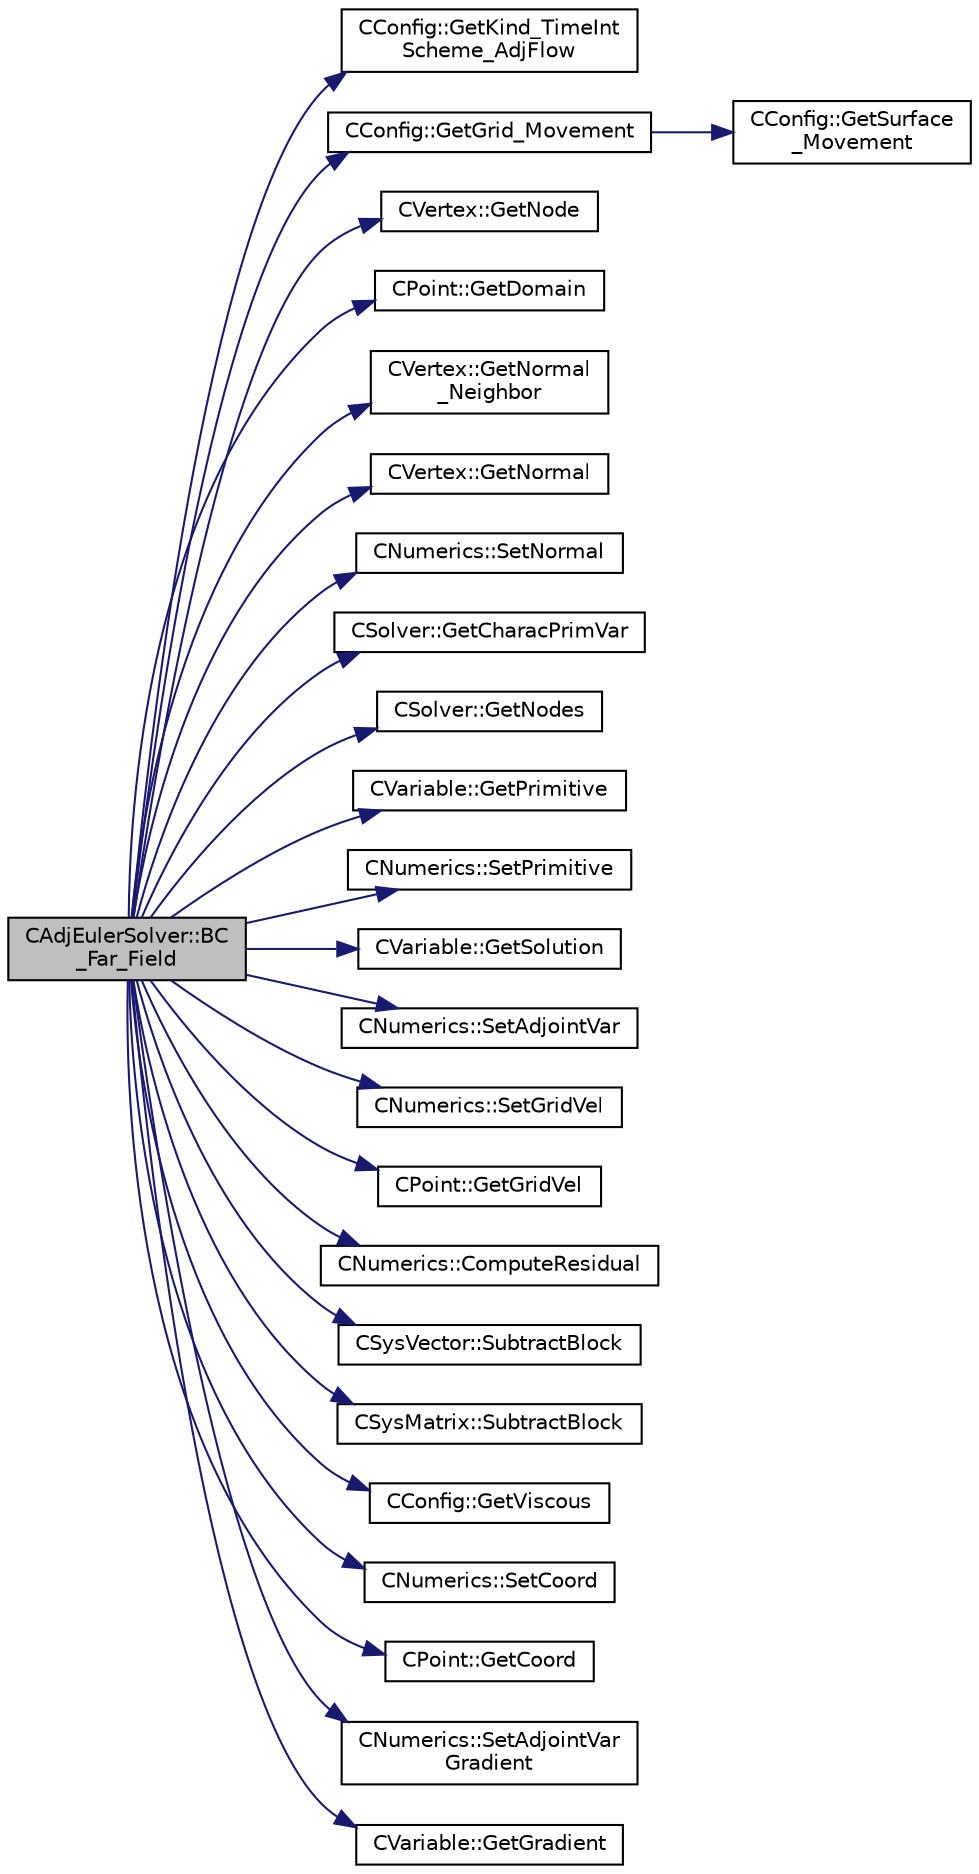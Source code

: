 digraph "CAdjEulerSolver::BC_Far_Field"
{
  edge [fontname="Helvetica",fontsize="10",labelfontname="Helvetica",labelfontsize="10"];
  node [fontname="Helvetica",fontsize="10",shape=record];
  rankdir="LR";
  Node188 [label="CAdjEulerSolver::BC\l_Far_Field",height=0.2,width=0.4,color="black", fillcolor="grey75", style="filled", fontcolor="black"];
  Node188 -> Node189 [color="midnightblue",fontsize="10",style="solid",fontname="Helvetica"];
  Node189 [label="CConfig::GetKind_TimeInt\lScheme_AdjFlow",height=0.2,width=0.4,color="black", fillcolor="white", style="filled",URL="$class_c_config.html#ab9d0e23db2d8f044b0b09915e92ef003",tooltip="Get the kind of integration scheme (explicit or implicit) for the adjoint flow equations. "];
  Node188 -> Node190 [color="midnightblue",fontsize="10",style="solid",fontname="Helvetica"];
  Node190 [label="CConfig::GetGrid_Movement",height=0.2,width=0.4,color="black", fillcolor="white", style="filled",URL="$class_c_config.html#a65f49bf3888539804cc0ceac28a32923",tooltip="Get information about the grid movement. "];
  Node190 -> Node191 [color="midnightblue",fontsize="10",style="solid",fontname="Helvetica"];
  Node191 [label="CConfig::GetSurface\l_Movement",height=0.2,width=0.4,color="black", fillcolor="white", style="filled",URL="$class_c_config.html#a67dbc09d0ad95072023d7f356333d6c8",tooltip="Get information about deforming markers. "];
  Node188 -> Node192 [color="midnightblue",fontsize="10",style="solid",fontname="Helvetica"];
  Node192 [label="CVertex::GetNode",height=0.2,width=0.4,color="black", fillcolor="white", style="filled",URL="$class_c_vertex.html#a95c513bf927464157ed96b6c79779a1f",tooltip="Get the node of the vertex. "];
  Node188 -> Node193 [color="midnightblue",fontsize="10",style="solid",fontname="Helvetica"];
  Node193 [label="CPoint::GetDomain",height=0.2,width=0.4,color="black", fillcolor="white", style="filled",URL="$class_c_point.html#a1d7e22a60d4cfef356af1cba2bab3e55",tooltip="For parallel computation, its indicates if a point must be computed or not. "];
  Node188 -> Node194 [color="midnightblue",fontsize="10",style="solid",fontname="Helvetica"];
  Node194 [label="CVertex::GetNormal\l_Neighbor",height=0.2,width=0.4,color="black", fillcolor="white", style="filled",URL="$class_c_vertex.html#a8d2bce3a6ee62007179e688dc2b9b182",tooltip="Get the value of the closest neighbor. "];
  Node188 -> Node195 [color="midnightblue",fontsize="10",style="solid",fontname="Helvetica"];
  Node195 [label="CVertex::GetNormal",height=0.2,width=0.4,color="black", fillcolor="white", style="filled",URL="$class_c_vertex.html#a0d289163c6f3384822fcb9ae86fc1c39",tooltip="Copy the the normal vector of a face. "];
  Node188 -> Node196 [color="midnightblue",fontsize="10",style="solid",fontname="Helvetica"];
  Node196 [label="CNumerics::SetNormal",height=0.2,width=0.4,color="black", fillcolor="white", style="filled",URL="$class_c_numerics.html#a41903d97957f351cd9ee63ca404985b1",tooltip="Set the value of the normal vector to the face between two points. "];
  Node188 -> Node197 [color="midnightblue",fontsize="10",style="solid",fontname="Helvetica"];
  Node197 [label="CSolver::GetCharacPrimVar",height=0.2,width=0.4,color="black", fillcolor="white", style="filled",URL="$class_c_solver.html#ad25c13b6587f8a1a71f84a37fdb5b213",tooltip="A virtual member. "];
  Node188 -> Node198 [color="midnightblue",fontsize="10",style="solid",fontname="Helvetica"];
  Node198 [label="CSolver::GetNodes",height=0.2,width=0.4,color="black", fillcolor="white", style="filled",URL="$class_c_solver.html#af3198e52a2ea377bb765647b5e697197",tooltip="Allow outside access to the nodes of the solver, containing conservatives, primitives, etc. "];
  Node188 -> Node199 [color="midnightblue",fontsize="10",style="solid",fontname="Helvetica"];
  Node199 [label="CVariable::GetPrimitive",height=0.2,width=0.4,color="black", fillcolor="white", style="filled",URL="$class_c_variable.html#abe38982ec51efc8391ef27fc434f37ad",tooltip="A virtual member. "];
  Node188 -> Node200 [color="midnightblue",fontsize="10",style="solid",fontname="Helvetica"];
  Node200 [label="CNumerics::SetPrimitive",height=0.2,width=0.4,color="black", fillcolor="white", style="filled",URL="$class_c_numerics.html#af72b17d397adf09beed2e99e2daf895c",tooltip="Set the value of the primitive variables. "];
  Node188 -> Node201 [color="midnightblue",fontsize="10",style="solid",fontname="Helvetica"];
  Node201 [label="CVariable::GetSolution",height=0.2,width=0.4,color="black", fillcolor="white", style="filled",URL="$class_c_variable.html#a261483e39c23c1de7cb9aea7e917c121",tooltip="Get the solution. "];
  Node188 -> Node202 [color="midnightblue",fontsize="10",style="solid",fontname="Helvetica"];
  Node202 [label="CNumerics::SetAdjointVar",height=0.2,width=0.4,color="black", fillcolor="white", style="filled",URL="$class_c_numerics.html#a4eb3867ed99a8fd200f96da877e64313",tooltip="Set the value of the adjoint variable. "];
  Node188 -> Node203 [color="midnightblue",fontsize="10",style="solid",fontname="Helvetica"];
  Node203 [label="CNumerics::SetGridVel",height=0.2,width=0.4,color="black", fillcolor="white", style="filled",URL="$class_c_numerics.html#ae15b9e4ad2008444365109c434e24207",tooltip="Set the velocity of the computational grid. "];
  Node188 -> Node204 [color="midnightblue",fontsize="10",style="solid",fontname="Helvetica"];
  Node204 [label="CPoint::GetGridVel",height=0.2,width=0.4,color="black", fillcolor="white", style="filled",URL="$class_c_point.html#a62ec636f4a05ac578b582a053e8553f9",tooltip="Get the value of the grid velocity at the point. "];
  Node188 -> Node205 [color="midnightblue",fontsize="10",style="solid",fontname="Helvetica"];
  Node205 [label="CNumerics::ComputeResidual",height=0.2,width=0.4,color="black", fillcolor="white", style="filled",URL="$class_c_numerics.html#abe734316e0047f463f059fd77a281958",tooltip="Compute the numerical residual. "];
  Node188 -> Node206 [color="midnightblue",fontsize="10",style="solid",fontname="Helvetica"];
  Node206 [label="CSysVector::SubtractBlock",height=0.2,width=0.4,color="black", fillcolor="white", style="filled",URL="$class_c_sys_vector.html#a732b302ca148d38b442bfe7e096a81be",tooltip="Subtract val_residual to the residual. "];
  Node188 -> Node207 [color="midnightblue",fontsize="10",style="solid",fontname="Helvetica"];
  Node207 [label="CSysMatrix::SubtractBlock",height=0.2,width=0.4,color="black", fillcolor="white", style="filled",URL="$class_c_sys_matrix.html#af913d33707e948c30fff5a62773ef5c6",tooltip="Subtracts the specified block to the sparse matrix. "];
  Node188 -> Node208 [color="midnightblue",fontsize="10",style="solid",fontname="Helvetica"];
  Node208 [label="CConfig::GetViscous",height=0.2,width=0.4,color="black", fillcolor="white", style="filled",URL="$class_c_config.html#a2e9af0bd3e1f5ed865e81b627e94a662",tooltip="Determines if problem is viscous. "];
  Node188 -> Node209 [color="midnightblue",fontsize="10",style="solid",fontname="Helvetica"];
  Node209 [label="CNumerics::SetCoord",height=0.2,width=0.4,color="black", fillcolor="white", style="filled",URL="$class_c_numerics.html#a5fa1089c7228d6d49677a633bbe3c890",tooltip="Set coordinates of the points. "];
  Node188 -> Node210 [color="midnightblue",fontsize="10",style="solid",fontname="Helvetica"];
  Node210 [label="CPoint::GetCoord",height=0.2,width=0.4,color="black", fillcolor="white", style="filled",URL="$class_c_point.html#a95fe081d22e96e190cb3edcbf0d6525f",tooltip="Get the coordinates dor the control volume. "];
  Node188 -> Node211 [color="midnightblue",fontsize="10",style="solid",fontname="Helvetica"];
  Node211 [label="CNumerics::SetAdjointVar\lGradient",height=0.2,width=0.4,color="black", fillcolor="white", style="filled",URL="$class_c_numerics.html#a26cad383dccd67b3c9b3da85348c78e2",tooltip="Set the gradient of the adjoint variables. "];
  Node188 -> Node212 [color="midnightblue",fontsize="10",style="solid",fontname="Helvetica"];
  Node212 [label="CVariable::GetGradient",height=0.2,width=0.4,color="black", fillcolor="white", style="filled",URL="$class_c_variable.html#a7b58da4a928d622e7c2d4b4db047769d",tooltip="Get the value of the solution gradient. "];
}
